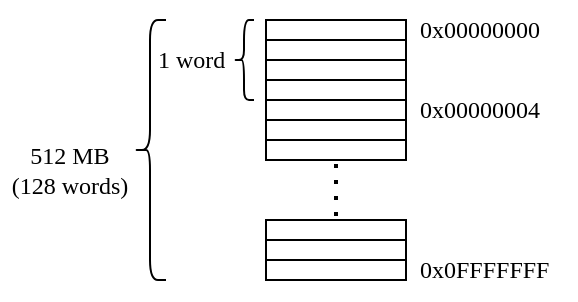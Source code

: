 <mxfile version="21.6.8" type="device">
  <diagram name="Page-1" id="SMuSfyDfoiaIwYy2v_3n">
    <mxGraphModel dx="523" dy="292" grid="1" gridSize="10" guides="1" tooltips="1" connect="1" arrows="1" fold="1" page="1" pageScale="1" pageWidth="850" pageHeight="1100" math="0" shadow="0">
      <root>
        <mxCell id="0" />
        <mxCell id="1" parent="0" />
        <mxCell id="QaO_-IJN-APRV0getbNG-20" value="0x00000000" style="text;html=1;strokeColor=none;fillColor=none;align=left;verticalAlign=middle;whiteSpace=wrap;rounded=0;fontFamily=Computer Modern;" vertex="1" parent="1">
          <mxGeometry x="345" y="240" width="70" height="30" as="geometry" />
        </mxCell>
        <mxCell id="QaO_-IJN-APRV0getbNG-22" value="" style="rounded=0;whiteSpace=wrap;html=1;" vertex="1" parent="1">
          <mxGeometry x="270" y="250" width="70" height="10" as="geometry" />
        </mxCell>
        <mxCell id="QaO_-IJN-APRV0getbNG-23" value="" style="rounded=0;whiteSpace=wrap;html=1;" vertex="1" parent="1">
          <mxGeometry x="270" y="260" width="70" height="10" as="geometry" />
        </mxCell>
        <mxCell id="QaO_-IJN-APRV0getbNG-24" value="" style="rounded=0;whiteSpace=wrap;html=1;" vertex="1" parent="1">
          <mxGeometry x="270" y="270" width="70" height="10" as="geometry" />
        </mxCell>
        <mxCell id="QaO_-IJN-APRV0getbNG-25" value="" style="rounded=0;whiteSpace=wrap;html=1;" vertex="1" parent="1">
          <mxGeometry x="270" y="280" width="70" height="10" as="geometry" />
        </mxCell>
        <mxCell id="QaO_-IJN-APRV0getbNG-26" value="" style="rounded=0;whiteSpace=wrap;html=1;" vertex="1" parent="1">
          <mxGeometry x="270" y="290" width="70" height="10" as="geometry" />
        </mxCell>
        <mxCell id="QaO_-IJN-APRV0getbNG-27" value="" style="rounded=0;whiteSpace=wrap;html=1;" vertex="1" parent="1">
          <mxGeometry x="270" y="300" width="70" height="10" as="geometry" />
        </mxCell>
        <mxCell id="QaO_-IJN-APRV0getbNG-28" value="" style="rounded=0;whiteSpace=wrap;html=1;" vertex="1" parent="1">
          <mxGeometry x="270" y="310" width="70" height="10" as="geometry" />
        </mxCell>
        <mxCell id="QaO_-IJN-APRV0getbNG-32" value="" style="rounded=0;whiteSpace=wrap;html=1;" vertex="1" parent="1">
          <mxGeometry x="270" y="350" width="70" height="10" as="geometry" />
        </mxCell>
        <mxCell id="QaO_-IJN-APRV0getbNG-33" value="" style="rounded=0;whiteSpace=wrap;html=1;" vertex="1" parent="1">
          <mxGeometry x="270" y="360" width="70" height="10" as="geometry" />
        </mxCell>
        <mxCell id="QaO_-IJN-APRV0getbNG-34" value="" style="rounded=0;whiteSpace=wrap;html=1;" vertex="1" parent="1">
          <mxGeometry x="270" y="370" width="70" height="10" as="geometry" />
        </mxCell>
        <mxCell id="QaO_-IJN-APRV0getbNG-35" value="" style="endArrow=none;dashed=1;html=1;dashPattern=1 3;strokeWidth=2;rounded=0;entryX=0.5;entryY=1;entryDx=0;entryDy=0;exitX=0.5;exitY=0;exitDx=0;exitDy=0;" edge="1" parent="1">
          <mxGeometry width="50" height="50" relative="1" as="geometry">
            <mxPoint x="305" y="348" as="sourcePoint" />
            <mxPoint x="305" y="318" as="targetPoint" />
          </mxGeometry>
        </mxCell>
        <mxCell id="QaO_-IJN-APRV0getbNG-36" value="0x00000004" style="text;html=1;strokeColor=none;fillColor=none;align=left;verticalAlign=middle;whiteSpace=wrap;rounded=0;fontFamily=Computer Modern;" vertex="1" parent="1">
          <mxGeometry x="345" y="280" width="70" height="30" as="geometry" />
        </mxCell>
        <mxCell id="QaO_-IJN-APRV0getbNG-37" value="0x0FFFFFFF" style="text;html=1;strokeColor=none;fillColor=none;align=left;verticalAlign=middle;whiteSpace=wrap;rounded=0;fontFamily=Computer Modern;" vertex="1" parent="1">
          <mxGeometry x="345" y="360" width="80" height="30" as="geometry" />
        </mxCell>
        <mxCell id="QaO_-IJN-APRV0getbNG-38" value="" style="shape=curlyBracket;whiteSpace=wrap;html=1;rounded=1;labelPosition=left;verticalLabelPosition=middle;align=right;verticalAlign=middle;" vertex="1" parent="1">
          <mxGeometry x="204" y="250" width="16" height="130" as="geometry" />
        </mxCell>
        <mxCell id="QaO_-IJN-APRV0getbNG-39" value="512 MB&lt;br&gt;(128 words)" style="text;html=1;strokeColor=none;fillColor=none;align=center;verticalAlign=middle;whiteSpace=wrap;rounded=0;fontFamily=Computer Modern;" vertex="1" parent="1">
          <mxGeometry x="137" y="310" width="70" height="30" as="geometry" />
        </mxCell>
        <mxCell id="QaO_-IJN-APRV0getbNG-40" value="" style="shape=curlyBracket;whiteSpace=wrap;html=1;rounded=1;labelPosition=left;verticalLabelPosition=middle;align=right;verticalAlign=middle;" vertex="1" parent="1">
          <mxGeometry x="254" y="250" width="10" height="40" as="geometry" />
        </mxCell>
        <mxCell id="QaO_-IJN-APRV0getbNG-41" value="1 word" style="text;html=1;strokeColor=none;fillColor=none;align=left;verticalAlign=middle;whiteSpace=wrap;rounded=0;fontFamily=Computer Modern;" vertex="1" parent="1">
          <mxGeometry x="214" y="255" width="50" height="30" as="geometry" />
        </mxCell>
      </root>
    </mxGraphModel>
  </diagram>
</mxfile>
